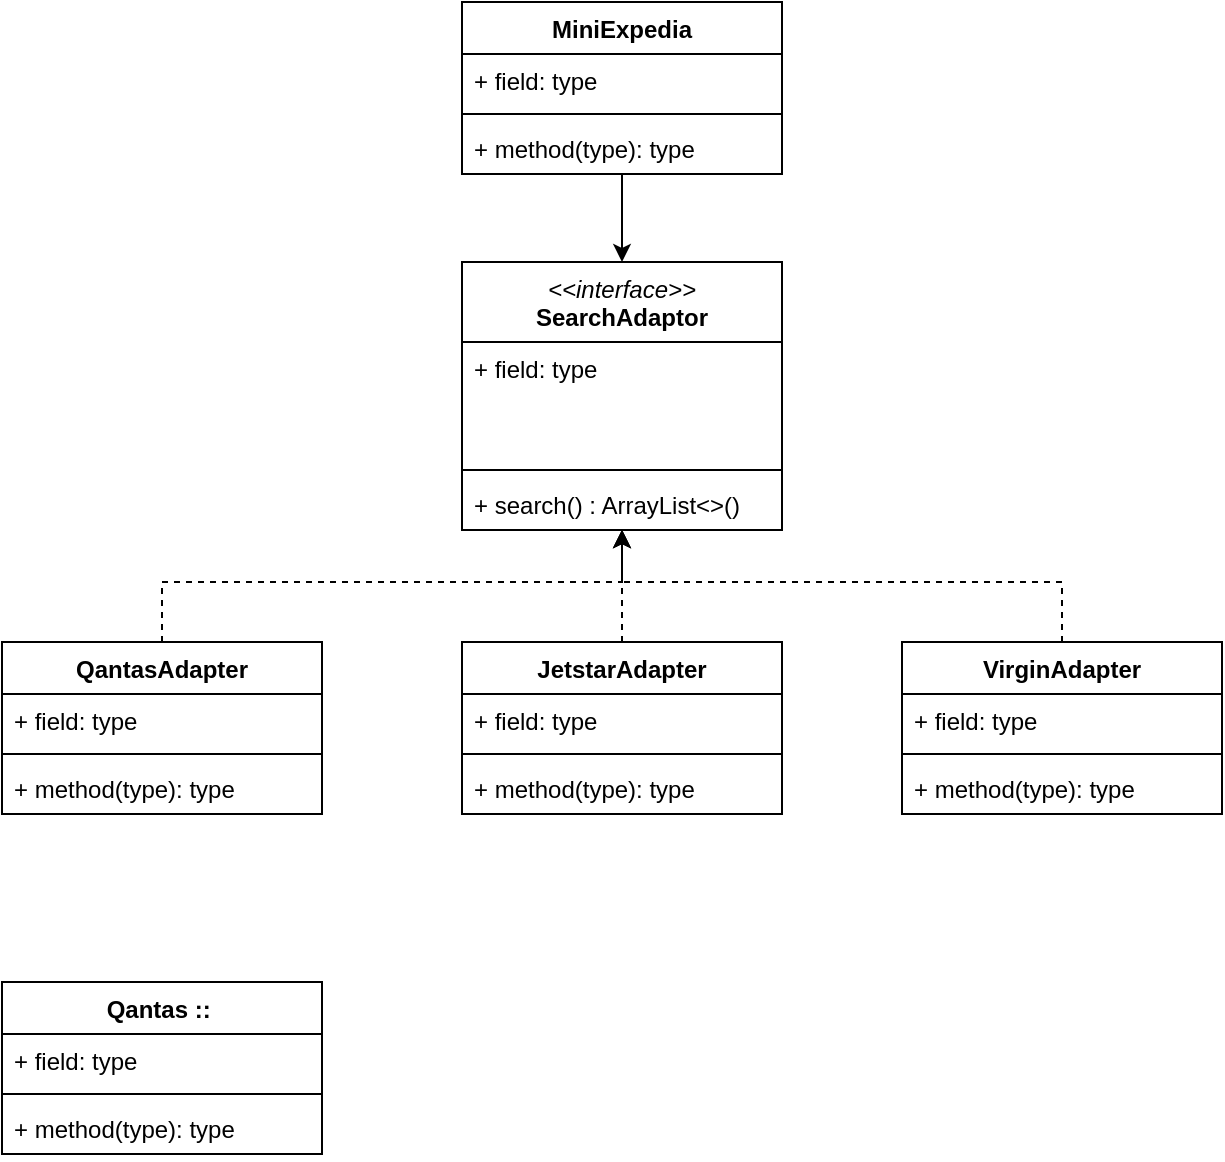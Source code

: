 <mxfile version="26.2.14" pages="2">
  <diagram name="Page-1" id="iqSybnvE2YbyFOqHXxU9">
    <mxGraphModel dx="1217" dy="629" grid="1" gridSize="10" guides="1" tooltips="1" connect="1" arrows="1" fold="1" page="1" pageScale="1" pageWidth="827" pageHeight="1169" math="0" shadow="0">
      <root>
        <mxCell id="0" />
        <mxCell id="1" parent="0" />
        <mxCell id="cKNFezBjWzlFqJYH9UIB-20" style="edgeStyle=orthogonalEdgeStyle;rounded=0;orthogonalLoop=1;jettySize=auto;html=1;dashed=1;" edge="1" parent="1" source="cKNFezBjWzlFqJYH9UIB-1" target="y4sGHMoJN0UlpUrWZb5K-5">
          <mxGeometry relative="1" as="geometry">
            <Array as="points">
              <mxPoint x="160" y="320" />
              <mxPoint x="390" y="320" />
            </Array>
          </mxGeometry>
        </mxCell>
        <mxCell id="cKNFezBjWzlFqJYH9UIB-1" value="QantasAdapter" style="swimlane;fontStyle=1;align=center;verticalAlign=top;childLayout=stackLayout;horizontal=1;startSize=26;horizontalStack=0;resizeParent=1;resizeParentMax=0;resizeLast=0;collapsible=1;marginBottom=0;whiteSpace=wrap;html=1;" vertex="1" parent="1">
          <mxGeometry x="80" y="350" width="160" height="86" as="geometry" />
        </mxCell>
        <mxCell id="cKNFezBjWzlFqJYH9UIB-2" value="+ field: type" style="text;strokeColor=none;fillColor=none;align=left;verticalAlign=top;spacingLeft=4;spacingRight=4;overflow=hidden;rotatable=0;points=[[0,0.5],[1,0.5]];portConstraint=eastwest;whiteSpace=wrap;html=1;" vertex="1" parent="cKNFezBjWzlFqJYH9UIB-1">
          <mxGeometry y="26" width="160" height="26" as="geometry" />
        </mxCell>
        <mxCell id="cKNFezBjWzlFqJYH9UIB-3" value="" style="line;strokeWidth=1;fillColor=none;align=left;verticalAlign=middle;spacingTop=-1;spacingLeft=3;spacingRight=3;rotatable=0;labelPosition=right;points=[];portConstraint=eastwest;strokeColor=inherit;" vertex="1" parent="cKNFezBjWzlFqJYH9UIB-1">
          <mxGeometry y="52" width="160" height="8" as="geometry" />
        </mxCell>
        <mxCell id="cKNFezBjWzlFqJYH9UIB-4" value="+ method(type): type" style="text;strokeColor=none;fillColor=none;align=left;verticalAlign=top;spacingLeft=4;spacingRight=4;overflow=hidden;rotatable=0;points=[[0,0.5],[1,0.5]];portConstraint=eastwest;whiteSpace=wrap;html=1;" vertex="1" parent="cKNFezBjWzlFqJYH9UIB-1">
          <mxGeometry y="60" width="160" height="26" as="geometry" />
        </mxCell>
        <mxCell id="y4sGHMoJN0UlpUrWZb5K-5" value="&lt;div&gt;&lt;span style=&quot;font-weight: normal;&quot;&gt;&lt;i&gt;&amp;lt;&amp;lt;interface&amp;gt;&amp;gt;&lt;/i&gt;&lt;/span&gt;&lt;/div&gt;SearchAdaptor" style="swimlane;fontStyle=1;align=center;verticalAlign=top;childLayout=stackLayout;horizontal=1;startSize=40;horizontalStack=0;resizeParent=1;resizeParentMax=0;resizeLast=0;collapsible=1;marginBottom=0;whiteSpace=wrap;html=1;" vertex="1" parent="1">
          <mxGeometry x="310" y="160" width="160" height="134" as="geometry" />
        </mxCell>
        <mxCell id="y4sGHMoJN0UlpUrWZb5K-6" value="+ field: type" style="text;strokeColor=none;fillColor=none;align=left;verticalAlign=top;spacingLeft=4;spacingRight=4;overflow=hidden;rotatable=0;points=[[0,0.5],[1,0.5]];portConstraint=eastwest;whiteSpace=wrap;html=1;" vertex="1" parent="y4sGHMoJN0UlpUrWZb5K-5">
          <mxGeometry y="40" width="160" height="60" as="geometry" />
        </mxCell>
        <mxCell id="y4sGHMoJN0UlpUrWZb5K-7" value="" style="line;strokeWidth=1;fillColor=none;align=left;verticalAlign=middle;spacingTop=-1;spacingLeft=3;spacingRight=3;rotatable=0;labelPosition=right;points=[];portConstraint=eastwest;strokeColor=inherit;" vertex="1" parent="y4sGHMoJN0UlpUrWZb5K-5">
          <mxGeometry y="100" width="160" height="8" as="geometry" />
        </mxCell>
        <mxCell id="y4sGHMoJN0UlpUrWZb5K-8" value="+ search() : ArrayList&amp;lt;&amp;gt;()" style="text;strokeColor=none;fillColor=none;align=left;verticalAlign=top;spacingLeft=4;spacingRight=4;overflow=hidden;rotatable=0;points=[[0,0.5],[1,0.5]];portConstraint=eastwest;whiteSpace=wrap;html=1;" vertex="1" parent="y4sGHMoJN0UlpUrWZb5K-5">
          <mxGeometry y="108" width="160" height="26" as="geometry" />
        </mxCell>
        <mxCell id="y4sGHMoJN0UlpUrWZb5K-13" style="edgeStyle=orthogonalEdgeStyle;rounded=0;orthogonalLoop=1;jettySize=auto;html=1;entryX=0.5;entryY=0;entryDx=0;entryDy=0;" edge="1" parent="1" source="y4sGHMoJN0UlpUrWZb5K-9" target="y4sGHMoJN0UlpUrWZb5K-5">
          <mxGeometry relative="1" as="geometry" />
        </mxCell>
        <mxCell id="cKNFezBjWzlFqJYH9UIB-21" style="edgeStyle=orthogonalEdgeStyle;rounded=0;orthogonalLoop=1;jettySize=auto;html=1;dashed=1;" edge="1" parent="1" source="cKNFezBjWzlFqJYH9UIB-7" target="y4sGHMoJN0UlpUrWZb5K-5">
          <mxGeometry relative="1" as="geometry" />
        </mxCell>
        <mxCell id="y4sGHMoJN0UlpUrWZb5K-9" value="MiniExpedia" style="swimlane;fontStyle=1;align=center;verticalAlign=top;childLayout=stackLayout;horizontal=1;startSize=26;horizontalStack=0;resizeParent=1;resizeParentMax=0;resizeLast=0;collapsible=1;marginBottom=0;whiteSpace=wrap;html=1;" vertex="1" parent="1">
          <mxGeometry x="310" y="30" width="160" height="86" as="geometry" />
        </mxCell>
        <mxCell id="y4sGHMoJN0UlpUrWZb5K-10" value="+ field: type" style="text;strokeColor=none;fillColor=none;align=left;verticalAlign=top;spacingLeft=4;spacingRight=4;overflow=hidden;rotatable=0;points=[[0,0.5],[1,0.5]];portConstraint=eastwest;whiteSpace=wrap;html=1;" vertex="1" parent="y4sGHMoJN0UlpUrWZb5K-9">
          <mxGeometry y="26" width="160" height="26" as="geometry" />
        </mxCell>
        <mxCell id="y4sGHMoJN0UlpUrWZb5K-11" value="" style="line;strokeWidth=1;fillColor=none;align=left;verticalAlign=middle;spacingTop=-1;spacingLeft=3;spacingRight=3;rotatable=0;labelPosition=right;points=[];portConstraint=eastwest;strokeColor=inherit;" vertex="1" parent="y4sGHMoJN0UlpUrWZb5K-9">
          <mxGeometry y="52" width="160" height="8" as="geometry" />
        </mxCell>
        <mxCell id="y4sGHMoJN0UlpUrWZb5K-12" value="+ method(type): type" style="text;strokeColor=none;fillColor=none;align=left;verticalAlign=top;spacingLeft=4;spacingRight=4;overflow=hidden;rotatable=0;points=[[0,0.5],[1,0.5]];portConstraint=eastwest;whiteSpace=wrap;html=1;" vertex="1" parent="y4sGHMoJN0UlpUrWZb5K-9">
          <mxGeometry y="60" width="160" height="26" as="geometry" />
        </mxCell>
        <mxCell id="cKNFezBjWzlFqJYH9UIB-7" value="JetstarAdapter" style="swimlane;fontStyle=1;align=center;verticalAlign=top;childLayout=stackLayout;horizontal=1;startSize=26;horizontalStack=0;resizeParent=1;resizeParentMax=0;resizeLast=0;collapsible=1;marginBottom=0;whiteSpace=wrap;html=1;" vertex="1" parent="1">
          <mxGeometry x="310" y="350" width="160" height="86" as="geometry" />
        </mxCell>
        <mxCell id="cKNFezBjWzlFqJYH9UIB-8" value="+ field: type" style="text;strokeColor=none;fillColor=none;align=left;verticalAlign=top;spacingLeft=4;spacingRight=4;overflow=hidden;rotatable=0;points=[[0,0.5],[1,0.5]];portConstraint=eastwest;whiteSpace=wrap;html=1;" vertex="1" parent="cKNFezBjWzlFqJYH9UIB-7">
          <mxGeometry y="26" width="160" height="26" as="geometry" />
        </mxCell>
        <mxCell id="cKNFezBjWzlFqJYH9UIB-9" value="" style="line;strokeWidth=1;fillColor=none;align=left;verticalAlign=middle;spacingTop=-1;spacingLeft=3;spacingRight=3;rotatable=0;labelPosition=right;points=[];portConstraint=eastwest;strokeColor=inherit;" vertex="1" parent="cKNFezBjWzlFqJYH9UIB-7">
          <mxGeometry y="52" width="160" height="8" as="geometry" />
        </mxCell>
        <mxCell id="cKNFezBjWzlFqJYH9UIB-10" value="+ method(type): type" style="text;strokeColor=none;fillColor=none;align=left;verticalAlign=top;spacingLeft=4;spacingRight=4;overflow=hidden;rotatable=0;points=[[0,0.5],[1,0.5]];portConstraint=eastwest;whiteSpace=wrap;html=1;" vertex="1" parent="cKNFezBjWzlFqJYH9UIB-7">
          <mxGeometry y="60" width="160" height="26" as="geometry" />
        </mxCell>
        <mxCell id="cKNFezBjWzlFqJYH9UIB-22" style="edgeStyle=orthogonalEdgeStyle;rounded=0;orthogonalLoop=1;jettySize=auto;html=1;dashed=1;" edge="1" parent="1" source="cKNFezBjWzlFqJYH9UIB-11" target="y4sGHMoJN0UlpUrWZb5K-5">
          <mxGeometry relative="1" as="geometry">
            <Array as="points">
              <mxPoint x="610" y="320" />
              <mxPoint x="390" y="320" />
            </Array>
          </mxGeometry>
        </mxCell>
        <mxCell id="cKNFezBjWzlFqJYH9UIB-11" value="VirginAdapter" style="swimlane;fontStyle=1;align=center;verticalAlign=top;childLayout=stackLayout;horizontal=1;startSize=26;horizontalStack=0;resizeParent=1;resizeParentMax=0;resizeLast=0;collapsible=1;marginBottom=0;whiteSpace=wrap;html=1;" vertex="1" parent="1">
          <mxGeometry x="530" y="350" width="160" height="86" as="geometry" />
        </mxCell>
        <mxCell id="cKNFezBjWzlFqJYH9UIB-12" value="+ field: type" style="text;strokeColor=none;fillColor=none;align=left;verticalAlign=top;spacingLeft=4;spacingRight=4;overflow=hidden;rotatable=0;points=[[0,0.5],[1,0.5]];portConstraint=eastwest;whiteSpace=wrap;html=1;" vertex="1" parent="cKNFezBjWzlFqJYH9UIB-11">
          <mxGeometry y="26" width="160" height="26" as="geometry" />
        </mxCell>
        <mxCell id="cKNFezBjWzlFqJYH9UIB-13" value="" style="line;strokeWidth=1;fillColor=none;align=left;verticalAlign=middle;spacingTop=-1;spacingLeft=3;spacingRight=3;rotatable=0;labelPosition=right;points=[];portConstraint=eastwest;strokeColor=inherit;" vertex="1" parent="cKNFezBjWzlFqJYH9UIB-11">
          <mxGeometry y="52" width="160" height="8" as="geometry" />
        </mxCell>
        <mxCell id="cKNFezBjWzlFqJYH9UIB-14" value="+ method(type): type" style="text;strokeColor=none;fillColor=none;align=left;verticalAlign=top;spacingLeft=4;spacingRight=4;overflow=hidden;rotatable=0;points=[[0,0.5],[1,0.5]];portConstraint=eastwest;whiteSpace=wrap;html=1;" vertex="1" parent="cKNFezBjWzlFqJYH9UIB-11">
          <mxGeometry y="60" width="160" height="26" as="geometry" />
        </mxCell>
        <mxCell id="cKNFezBjWzlFqJYH9UIB-15" value="Qantas ::&amp;nbsp;" style="swimlane;fontStyle=1;align=center;verticalAlign=top;childLayout=stackLayout;horizontal=1;startSize=26;horizontalStack=0;resizeParent=1;resizeParentMax=0;resizeLast=0;collapsible=1;marginBottom=0;whiteSpace=wrap;html=1;" vertex="1" parent="1">
          <mxGeometry x="80" y="520" width="160" height="86" as="geometry" />
        </mxCell>
        <mxCell id="cKNFezBjWzlFqJYH9UIB-16" value="+ field: type" style="text;strokeColor=none;fillColor=none;align=left;verticalAlign=top;spacingLeft=4;spacingRight=4;overflow=hidden;rotatable=0;points=[[0,0.5],[1,0.5]];portConstraint=eastwest;whiteSpace=wrap;html=1;" vertex="1" parent="cKNFezBjWzlFqJYH9UIB-15">
          <mxGeometry y="26" width="160" height="26" as="geometry" />
        </mxCell>
        <mxCell id="cKNFezBjWzlFqJYH9UIB-17" value="" style="line;strokeWidth=1;fillColor=none;align=left;verticalAlign=middle;spacingTop=-1;spacingLeft=3;spacingRight=3;rotatable=0;labelPosition=right;points=[];portConstraint=eastwest;strokeColor=inherit;" vertex="1" parent="cKNFezBjWzlFqJYH9UIB-15">
          <mxGeometry y="52" width="160" height="8" as="geometry" />
        </mxCell>
        <mxCell id="cKNFezBjWzlFqJYH9UIB-18" value="+ method(type): type" style="text;strokeColor=none;fillColor=none;align=left;verticalAlign=top;spacingLeft=4;spacingRight=4;overflow=hidden;rotatable=0;points=[[0,0.5],[1,0.5]];portConstraint=eastwest;whiteSpace=wrap;html=1;" vertex="1" parent="cKNFezBjWzlFqJYH9UIB-15">
          <mxGeometry y="60" width="160" height="26" as="geometry" />
        </mxCell>
      </root>
    </mxGraphModel>
  </diagram>
  <diagram id="U1EtcF4jsrhvwf80mlwZ" name="Page-2">
    <mxGraphModel dx="1025" dy="498" grid="1" gridSize="10" guides="1" tooltips="1" connect="1" arrows="1" fold="1" page="1" pageScale="1" pageWidth="1100" pageHeight="850" math="0" shadow="0">
      <root>
        <mxCell id="0" />
        <mxCell id="1" parent="0" />
      </root>
    </mxGraphModel>
  </diagram>
</mxfile>
